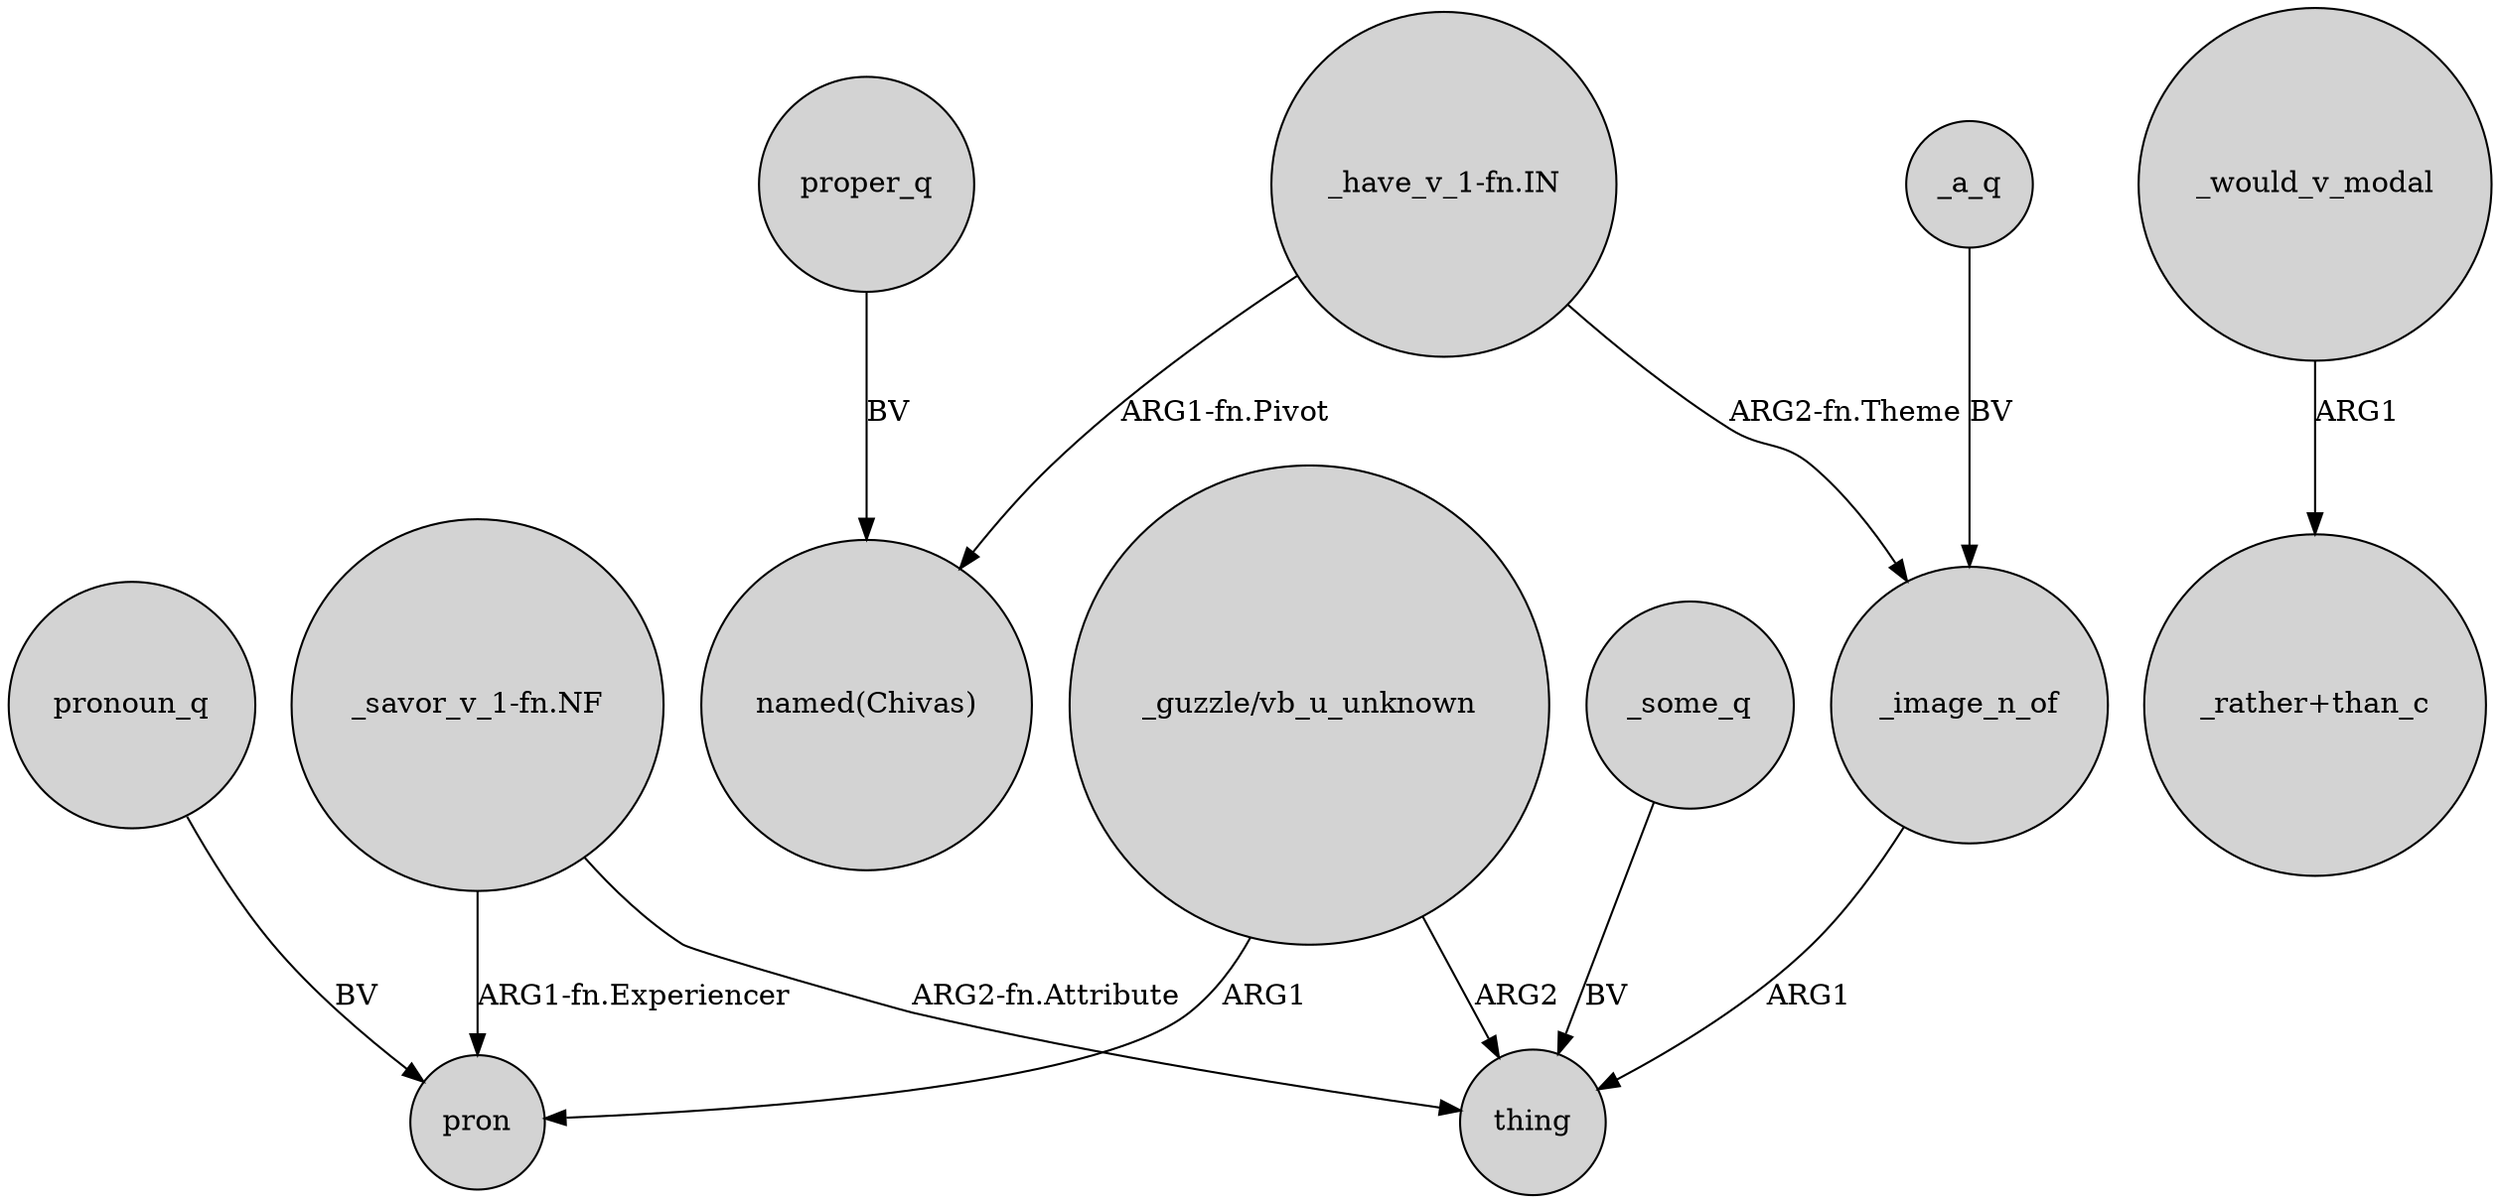 digraph {
	node [shape=circle style=filled]
	"_savor_v_1-fn.NF" -> pron [label="ARG1-fn.Experiencer"]
	"_guzzle/vb_u_unknown" -> thing [label=ARG2]
	"_have_v_1-fn.IN" -> "named(Chivas)" [label="ARG1-fn.Pivot"]
	"_guzzle/vb_u_unknown" -> pron [label=ARG1]
	_would_v_modal -> "_rather+than_c" [label=ARG1]
	proper_q -> "named(Chivas)" [label=BV]
	_a_q -> _image_n_of [label=BV]
	_some_q -> thing [label=BV]
	_image_n_of -> thing [label=ARG1]
	"_savor_v_1-fn.NF" -> thing [label="ARG2-fn.Attribute"]
	"_have_v_1-fn.IN" -> _image_n_of [label="ARG2-fn.Theme"]
	pronoun_q -> pron [label=BV]
}

